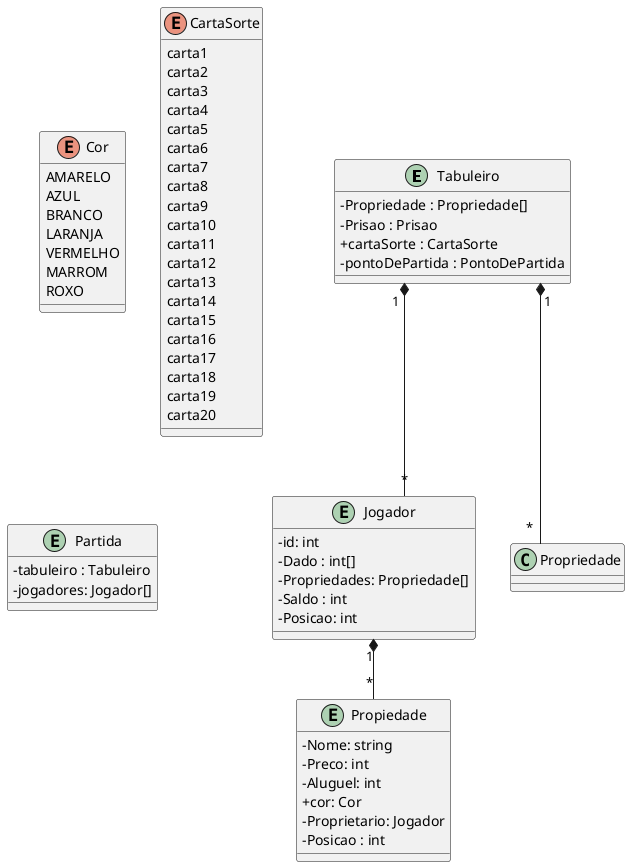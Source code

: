 @startuml diagrama
skinparam linetype ortho
skinparam classAttributeIconSize 0

entity Tabuleiro{
    - Propriedade : Propriedade[]
    - Prisao : Prisao
    + cartaSorte : CartaSorte
    - pontoDePartida : PontoDePartida
}

entity Propiedade{
    - Nome: string
    - Preco: int
    - Aluguel: int
    + cor: Cor
    - Proprietario: Jogador
    - Posicao : int   
}

entity Jogador{
    - id: int
    - Dado : int[]
    - Propriedades: Propriedade[]
    - Saldo : int
    - Posicao: int
}

enum Cor{
    AMARELO
    AZUL
    BRANCO
    LARANJA
    VERMELHO
    MARROM
    ROXO
}
enum CartaSorte{ 
        carta1
        carta2
        carta3
        carta4
        carta5
        carta6
        carta7
        carta8
        carta9
        carta10
        carta11
        carta12
        carta13
        carta14
        carta15
        carta16
        carta17
        carta18
        carta19
        carta20
}

entity Partida{
    - tabuleiro : Tabuleiro
    - jogadores: Jogador[]
    }

    Tabuleiro "1" *-- "*" Jogador
    Tabuleiro "1" *-- "*" Propriedade
    
    Jogador "1"  *-- "*" Propiedade

@enduml